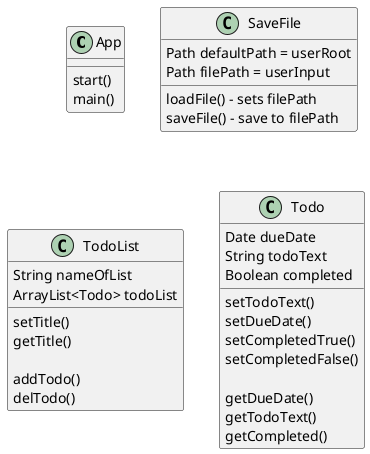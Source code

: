 @startuml
'https://plantuml.com/class-diagram

class App {

    start()
    main()
}

class SaveFile {

Path defaultPath = userRoot
Path filePath = userInput

loadFile() - sets filePath
saveFile() - save to filePath


}

class TodoList {
String nameOfList
ArrayList<Todo> todoList

setTitle()
getTitle()

addTodo()
delTodo()

}

class Todo {

Date dueDate
String todoText
Boolean completed

setTodoText()
setDueDate()
setCompletedTrue()
setCompletedFalse()

getDueDate()
getTodoText()
getCompleted()


}





@enduml